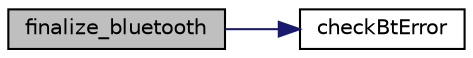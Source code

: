 digraph "finalize_bluetooth"
{
  edge [fontname="Helvetica",fontsize="10",labelfontname="Helvetica",labelfontsize="10"];
  node [fontname="Helvetica",fontsize="10",shape=record];
  rankdir="LR";
  Node3 [label="finalize_bluetooth",height=0.2,width=0.4,color="black", fillcolor="grey75", style="filled", fontcolor="black"];
  Node3 -> Node4 [color="midnightblue",fontsize="10",style="solid",fontname="Helvetica"];
  Node4 [label="checkBtError",height=0.2,width=0.4,color="black", fillcolor="white", style="filled",URL="$server__network_8c.html#a73fdcc51ef259d53e6843b158ba2646d",tooltip="Check the different type of error you can have for a given function. "];
}
